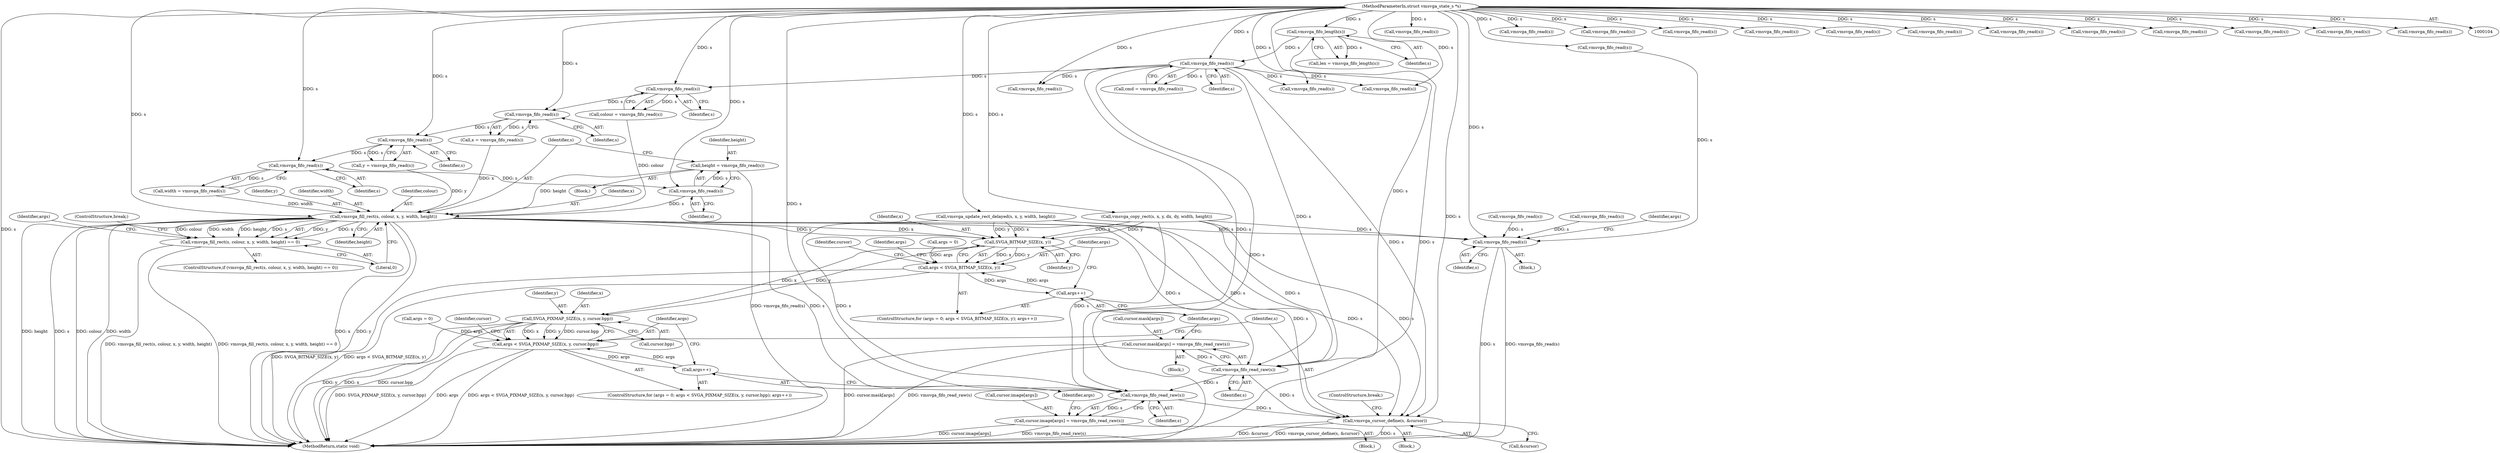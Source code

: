 digraph "0_qemu_167d97a3def77ee2dbf6e908b0ecbfe2103977db@API" {
"1000208" [label="(Call,height = vmsvga_fifo_read(s))"];
"1000210" [label="(Call,vmsvga_fifo_read(s))"];
"1000206" [label="(Call,vmsvga_fifo_read(s))"];
"1000202" [label="(Call,vmsvga_fifo_read(s))"];
"1000198" [label="(Call,vmsvga_fifo_read(s))"];
"1000194" [label="(Call,vmsvga_fifo_read(s))"];
"1000145" [label="(Call,vmsvga_fifo_read(s))"];
"1000125" [label="(Call,vmsvga_fifo_length(s))"];
"1000105" [label="(MethodParameterIn,struct vmsvga_state_s *s)"];
"1000214" [label="(Call,vmsvga_fill_rect(s, colour, x, y, width, height))"];
"1000213" [label="(Call,vmsvga_fill_rect(s, colour, x, y, width, height) == 0)"];
"1000405" [label="(Call,SVGA_BITMAP_SIZE(x, y))"];
"1000403" [label="(Call,args < SVGA_BITMAP_SIZE(x, y))"];
"1000408" [label="(Call,args++)"];
"1000425" [label="(Call,SVGA_PIXMAP_SIZE(x, y, cursor.bpp))"];
"1000423" [label="(Call,args < SVGA_PIXMAP_SIZE(x, y, cursor.bpp))"];
"1000431" [label="(Call,args++)"];
"1000417" [label="(Call,vmsvga_fifo_read_raw(s))"];
"1000411" [label="(Call,cursor.mask[args] = vmsvga_fifo_read_raw(s))"];
"1000440" [label="(Call,vmsvga_fifo_read_raw(s))"];
"1000434" [label="(Call,cursor.image[args] = vmsvga_fifo_read_raw(s))"];
"1000442" [label="(Call,vmsvga_cursor_define(s, &cursor))"];
"1000539" [label="(Call,vmsvga_fifo_read(s))"];
"1000195" [label="(Identifier,s)"];
"1000217" [label="(Identifier,x)"];
"1000440" [label="(Call,vmsvga_fifo_read_raw(s))"];
"1000169" [label="(Call,vmsvga_fifo_read(s))"];
"1000293" [label="(Call,vmsvga_fifo_read(s))"];
"1000218" [label="(Identifier,y)"];
"1000240" [label="(Call,vmsvga_fifo_read(s))"];
"1000161" [label="(Call,vmsvga_fifo_read(s))"];
"1000219" [label="(Identifier,width)"];
"1000404" [label="(Identifier,args)"];
"1000410" [label="(Block,)"];
"1000305" [label="(Call,vmsvga_fifo_read(s))"];
"1000204" [label="(Call,width = vmsvga_fifo_read(s))"];
"1000425" [label="(Call,SVGA_PIXMAP_SIZE(x, y, cursor.bpp))"];
"1000248" [label="(Call,vmsvga_fifo_read(s))"];
"1000329" [label="(Call,vmsvga_fifo_read(s))"];
"1000207" [label="(Identifier,s)"];
"1000420" [label="(Call,args = 0)"];
"1000407" [label="(Identifier,y)"];
"1000147" [label="(Block,)"];
"1000423" [label="(Call,args < SVGA_PIXMAP_SIZE(x, y, cursor.bpp))"];
"1000539" [label="(Call,vmsvga_fifo_read(s))"];
"1000321" [label="(Call,vmsvga_fifo_read(s))"];
"1000203" [label="(Identifier,s)"];
"1000441" [label="(Identifier,s)"];
"1000211" [label="(Identifier,s)"];
"1000432" [label="(Identifier,args)"];
"1000225" [label="(Identifier,args)"];
"1000433" [label="(Block,)"];
"1000323" [label="(Call,vmsvga_fifo_read(s))"];
"1000437" [label="(Identifier,cursor)"];
"1000200" [label="(Call,y = vmsvga_fifo_read(s))"];
"1000444" [label="(Call,&cursor)"];
"1000299" [label="(Call,vmsvga_fifo_read(s))"];
"1000165" [label="(Call,vmsvga_fifo_read(s))"];
"1000221" [label="(Literal,0)"];
"1000199" [label="(Identifier,s)"];
"1000146" [label="(Identifier,s)"];
"1000194" [label="(Call,vmsvga_fifo_read(s))"];
"1000431" [label="(Call,args++)"];
"1000400" [label="(Call,args = 0)"];
"1000417" [label="(Call,vmsvga_fifo_read_raw(s))"];
"1000414" [label="(Identifier,cursor)"];
"1000443" [label="(Identifier,s)"];
"1000446" [label="(ControlStructure,break;)"];
"1000506" [label="(Call,vmsvga_fifo_read(s))"];
"1000206" [label="(Call,vmsvga_fifo_read(s))"];
"1000192" [label="(Call,colour = vmsvga_fifo_read(s))"];
"1000427" [label="(Identifier,y)"];
"1000408" [label="(Call,args++)"];
"1000209" [label="(Identifier,height)"];
"1000411" [label="(Call,cursor.mask[args] = vmsvga_fifo_read_raw(s))"];
"1000145" [label="(Call,vmsvga_fifo_read(s))"];
"1000563" [label="(MethodReturn,static void)"];
"1000252" [label="(Call,vmsvga_fifo_read(s))"];
"1000244" [label="(Call,vmsvga_fifo_read(s))"];
"1000125" [label="(Call,vmsvga_fifo_length(s))"];
"1000424" [label="(Identifier,args)"];
"1000173" [label="(Call,vmsvga_fifo_read(s))"];
"1000412" [label="(Call,cursor.mask[args])"];
"1000215" [label="(Identifier,s)"];
"1000198" [label="(Call,vmsvga_fifo_read(s))"];
"1000105" [label="(MethodParameterIn,struct vmsvga_state_s *s)"];
"1000210" [label="(Call,vmsvga_fifo_read(s))"];
"1000469" [label="(Call,vmsvga_fifo_read(s))"];
"1000126" [label="(Identifier,s)"];
"1000214" [label="(Call,vmsvga_fill_rect(s, colour, x, y, width, height))"];
"1000421" [label="(Identifier,args)"];
"1000403" [label="(Call,args < SVGA_BITMAP_SIZE(x, y))"];
"1000434" [label="(Call,cursor.image[args] = vmsvga_fifo_read_raw(s))"];
"1000220" [label="(Identifier,height)"];
"1000399" [label="(ControlStructure,for (args = 0; args < SVGA_BITMAP_SIZE(x, y); args++))"];
"1000260" [label="(Call,vmsvga_fifo_read(s))"];
"1000175" [label="(Call,vmsvga_update_rect_delayed(s, x, y, width, height))"];
"1000208" [label="(Call,height = vmsvga_fifo_read(s))"];
"1000256" [label="(Call,vmsvga_fifo_read(s))"];
"1000196" [label="(Call,x = vmsvga_fifo_read(s))"];
"1000426" [label="(Identifier,x)"];
"1000216" [label="(Identifier,colour)"];
"1000409" [label="(Identifier,args)"];
"1000538" [label="(Block,)"];
"1000419" [label="(ControlStructure,for (args = 0; args < SVGA_PIXMAP_SIZE(x, y, cursor.bpp); args++))"];
"1000202" [label="(Call,vmsvga_fifo_read(s))"];
"1000406" [label="(Identifier,x)"];
"1000537" [label="(Identifier,args)"];
"1000213" [label="(Call,vmsvga_fill_rect(s, colour, x, y, width, height) == 0)"];
"1000313" [label="(Call,vmsvga_fifo_read(s))"];
"1000405" [label="(Call,SVGA_BITMAP_SIZE(x, y))"];
"1000435" [label="(Call,cursor.image[args])"];
"1000442" [label="(Call,vmsvga_cursor_define(s, &cursor))"];
"1000143" [label="(Call,cmd = vmsvga_fifo_read(s))"];
"1000264" [label="(Call,vmsvga_copy_rect(s, x, y, dx, dy, width, height))"];
"1000428" [label="(Call,cursor.bpp)"];
"1000212" [label="(ControlStructure,if (vmsvga_fill_rect(s, colour, x, y, width, height) == 0))"];
"1000540" [label="(Identifier,s)"];
"1000123" [label="(Call,len = vmsvga_fifo_length(s))"];
"1000223" [label="(ControlStructure,break;)"];
"1000136" [label="(Block,)"];
"1000418" [label="(Identifier,s)"];
"1000208" -> "1000147"  [label="AST: "];
"1000208" -> "1000210"  [label="CFG: "];
"1000209" -> "1000208"  [label="AST: "];
"1000210" -> "1000208"  [label="AST: "];
"1000215" -> "1000208"  [label="CFG: "];
"1000208" -> "1000563"  [label="DDG: vmsvga_fifo_read(s)"];
"1000210" -> "1000208"  [label="DDG: s"];
"1000208" -> "1000214"  [label="DDG: height"];
"1000210" -> "1000211"  [label="CFG: "];
"1000211" -> "1000210"  [label="AST: "];
"1000206" -> "1000210"  [label="DDG: s"];
"1000105" -> "1000210"  [label="DDG: s"];
"1000210" -> "1000214"  [label="DDG: s"];
"1000206" -> "1000204"  [label="AST: "];
"1000206" -> "1000207"  [label="CFG: "];
"1000207" -> "1000206"  [label="AST: "];
"1000204" -> "1000206"  [label="CFG: "];
"1000206" -> "1000204"  [label="DDG: s"];
"1000202" -> "1000206"  [label="DDG: s"];
"1000105" -> "1000206"  [label="DDG: s"];
"1000202" -> "1000200"  [label="AST: "];
"1000202" -> "1000203"  [label="CFG: "];
"1000203" -> "1000202"  [label="AST: "];
"1000200" -> "1000202"  [label="CFG: "];
"1000202" -> "1000200"  [label="DDG: s"];
"1000198" -> "1000202"  [label="DDG: s"];
"1000105" -> "1000202"  [label="DDG: s"];
"1000198" -> "1000196"  [label="AST: "];
"1000198" -> "1000199"  [label="CFG: "];
"1000199" -> "1000198"  [label="AST: "];
"1000196" -> "1000198"  [label="CFG: "];
"1000198" -> "1000196"  [label="DDG: s"];
"1000194" -> "1000198"  [label="DDG: s"];
"1000105" -> "1000198"  [label="DDG: s"];
"1000194" -> "1000192"  [label="AST: "];
"1000194" -> "1000195"  [label="CFG: "];
"1000195" -> "1000194"  [label="AST: "];
"1000192" -> "1000194"  [label="CFG: "];
"1000194" -> "1000192"  [label="DDG: s"];
"1000145" -> "1000194"  [label="DDG: s"];
"1000105" -> "1000194"  [label="DDG: s"];
"1000145" -> "1000143"  [label="AST: "];
"1000145" -> "1000146"  [label="CFG: "];
"1000146" -> "1000145"  [label="AST: "];
"1000143" -> "1000145"  [label="CFG: "];
"1000145" -> "1000563"  [label="DDG: s"];
"1000145" -> "1000143"  [label="DDG: s"];
"1000125" -> "1000145"  [label="DDG: s"];
"1000105" -> "1000145"  [label="DDG: s"];
"1000145" -> "1000161"  [label="DDG: s"];
"1000145" -> "1000240"  [label="DDG: s"];
"1000145" -> "1000293"  [label="DDG: s"];
"1000145" -> "1000417"  [label="DDG: s"];
"1000145" -> "1000440"  [label="DDG: s"];
"1000145" -> "1000442"  [label="DDG: s"];
"1000125" -> "1000123"  [label="AST: "];
"1000125" -> "1000126"  [label="CFG: "];
"1000126" -> "1000125"  [label="AST: "];
"1000123" -> "1000125"  [label="CFG: "];
"1000125" -> "1000563"  [label="DDG: s"];
"1000125" -> "1000123"  [label="DDG: s"];
"1000105" -> "1000125"  [label="DDG: s"];
"1000105" -> "1000104"  [label="AST: "];
"1000105" -> "1000563"  [label="DDG: s"];
"1000105" -> "1000161"  [label="DDG: s"];
"1000105" -> "1000165"  [label="DDG: s"];
"1000105" -> "1000169"  [label="DDG: s"];
"1000105" -> "1000173"  [label="DDG: s"];
"1000105" -> "1000175"  [label="DDG: s"];
"1000105" -> "1000214"  [label="DDG: s"];
"1000105" -> "1000240"  [label="DDG: s"];
"1000105" -> "1000244"  [label="DDG: s"];
"1000105" -> "1000248"  [label="DDG: s"];
"1000105" -> "1000252"  [label="DDG: s"];
"1000105" -> "1000256"  [label="DDG: s"];
"1000105" -> "1000260"  [label="DDG: s"];
"1000105" -> "1000264"  [label="DDG: s"];
"1000105" -> "1000293"  [label="DDG: s"];
"1000105" -> "1000299"  [label="DDG: s"];
"1000105" -> "1000305"  [label="DDG: s"];
"1000105" -> "1000313"  [label="DDG: s"];
"1000105" -> "1000321"  [label="DDG: s"];
"1000105" -> "1000323"  [label="DDG: s"];
"1000105" -> "1000329"  [label="DDG: s"];
"1000105" -> "1000417"  [label="DDG: s"];
"1000105" -> "1000440"  [label="DDG: s"];
"1000105" -> "1000442"  [label="DDG: s"];
"1000105" -> "1000539"  [label="DDG: s"];
"1000214" -> "1000213"  [label="AST: "];
"1000214" -> "1000220"  [label="CFG: "];
"1000215" -> "1000214"  [label="AST: "];
"1000216" -> "1000214"  [label="AST: "];
"1000217" -> "1000214"  [label="AST: "];
"1000218" -> "1000214"  [label="AST: "];
"1000219" -> "1000214"  [label="AST: "];
"1000220" -> "1000214"  [label="AST: "];
"1000221" -> "1000214"  [label="CFG: "];
"1000214" -> "1000563"  [label="DDG: colour"];
"1000214" -> "1000563"  [label="DDG: width"];
"1000214" -> "1000563"  [label="DDG: x"];
"1000214" -> "1000563"  [label="DDG: y"];
"1000214" -> "1000563"  [label="DDG: height"];
"1000214" -> "1000563"  [label="DDG: s"];
"1000214" -> "1000213"  [label="DDG: y"];
"1000214" -> "1000213"  [label="DDG: x"];
"1000214" -> "1000213"  [label="DDG: colour"];
"1000214" -> "1000213"  [label="DDG: width"];
"1000214" -> "1000213"  [label="DDG: height"];
"1000214" -> "1000213"  [label="DDG: s"];
"1000192" -> "1000214"  [label="DDG: colour"];
"1000196" -> "1000214"  [label="DDG: x"];
"1000200" -> "1000214"  [label="DDG: y"];
"1000204" -> "1000214"  [label="DDG: width"];
"1000214" -> "1000405"  [label="DDG: x"];
"1000214" -> "1000405"  [label="DDG: y"];
"1000214" -> "1000417"  [label="DDG: s"];
"1000214" -> "1000440"  [label="DDG: s"];
"1000214" -> "1000442"  [label="DDG: s"];
"1000214" -> "1000539"  [label="DDG: s"];
"1000213" -> "1000212"  [label="AST: "];
"1000213" -> "1000221"  [label="CFG: "];
"1000221" -> "1000213"  [label="AST: "];
"1000223" -> "1000213"  [label="CFG: "];
"1000225" -> "1000213"  [label="CFG: "];
"1000213" -> "1000563"  [label="DDG: vmsvga_fill_rect(s, colour, x, y, width, height)"];
"1000213" -> "1000563"  [label="DDG: vmsvga_fill_rect(s, colour, x, y, width, height) == 0"];
"1000405" -> "1000403"  [label="AST: "];
"1000405" -> "1000407"  [label="CFG: "];
"1000406" -> "1000405"  [label="AST: "];
"1000407" -> "1000405"  [label="AST: "];
"1000403" -> "1000405"  [label="CFG: "];
"1000405" -> "1000403"  [label="DDG: x"];
"1000405" -> "1000403"  [label="DDG: y"];
"1000264" -> "1000405"  [label="DDG: x"];
"1000264" -> "1000405"  [label="DDG: y"];
"1000175" -> "1000405"  [label="DDG: x"];
"1000175" -> "1000405"  [label="DDG: y"];
"1000405" -> "1000425"  [label="DDG: x"];
"1000405" -> "1000425"  [label="DDG: y"];
"1000403" -> "1000399"  [label="AST: "];
"1000404" -> "1000403"  [label="AST: "];
"1000414" -> "1000403"  [label="CFG: "];
"1000421" -> "1000403"  [label="CFG: "];
"1000403" -> "1000563"  [label="DDG: SVGA_BITMAP_SIZE(x, y)"];
"1000403" -> "1000563"  [label="DDG: args < SVGA_BITMAP_SIZE(x, y)"];
"1000408" -> "1000403"  [label="DDG: args"];
"1000400" -> "1000403"  [label="DDG: args"];
"1000403" -> "1000408"  [label="DDG: args"];
"1000408" -> "1000399"  [label="AST: "];
"1000408" -> "1000409"  [label="CFG: "];
"1000409" -> "1000408"  [label="AST: "];
"1000404" -> "1000408"  [label="CFG: "];
"1000425" -> "1000423"  [label="AST: "];
"1000425" -> "1000428"  [label="CFG: "];
"1000426" -> "1000425"  [label="AST: "];
"1000427" -> "1000425"  [label="AST: "];
"1000428" -> "1000425"  [label="AST: "];
"1000423" -> "1000425"  [label="CFG: "];
"1000425" -> "1000563"  [label="DDG: cursor.bpp"];
"1000425" -> "1000563"  [label="DDG: y"];
"1000425" -> "1000563"  [label="DDG: x"];
"1000425" -> "1000423"  [label="DDG: x"];
"1000425" -> "1000423"  [label="DDG: y"];
"1000425" -> "1000423"  [label="DDG: cursor.bpp"];
"1000423" -> "1000419"  [label="AST: "];
"1000424" -> "1000423"  [label="AST: "];
"1000437" -> "1000423"  [label="CFG: "];
"1000443" -> "1000423"  [label="CFG: "];
"1000423" -> "1000563"  [label="DDG: args < SVGA_PIXMAP_SIZE(x, y, cursor.bpp)"];
"1000423" -> "1000563"  [label="DDG: SVGA_PIXMAP_SIZE(x, y, cursor.bpp)"];
"1000423" -> "1000563"  [label="DDG: args"];
"1000431" -> "1000423"  [label="DDG: args"];
"1000420" -> "1000423"  [label="DDG: args"];
"1000423" -> "1000431"  [label="DDG: args"];
"1000431" -> "1000419"  [label="AST: "];
"1000431" -> "1000432"  [label="CFG: "];
"1000432" -> "1000431"  [label="AST: "];
"1000424" -> "1000431"  [label="CFG: "];
"1000417" -> "1000411"  [label="AST: "];
"1000417" -> "1000418"  [label="CFG: "];
"1000418" -> "1000417"  [label="AST: "];
"1000411" -> "1000417"  [label="CFG: "];
"1000417" -> "1000411"  [label="DDG: s"];
"1000264" -> "1000417"  [label="DDG: s"];
"1000175" -> "1000417"  [label="DDG: s"];
"1000417" -> "1000440"  [label="DDG: s"];
"1000417" -> "1000442"  [label="DDG: s"];
"1000411" -> "1000410"  [label="AST: "];
"1000412" -> "1000411"  [label="AST: "];
"1000409" -> "1000411"  [label="CFG: "];
"1000411" -> "1000563"  [label="DDG: cursor.mask[args]"];
"1000411" -> "1000563"  [label="DDG: vmsvga_fifo_read_raw(s)"];
"1000440" -> "1000434"  [label="AST: "];
"1000440" -> "1000441"  [label="CFG: "];
"1000441" -> "1000440"  [label="AST: "];
"1000434" -> "1000440"  [label="CFG: "];
"1000440" -> "1000434"  [label="DDG: s"];
"1000264" -> "1000440"  [label="DDG: s"];
"1000175" -> "1000440"  [label="DDG: s"];
"1000440" -> "1000442"  [label="DDG: s"];
"1000434" -> "1000433"  [label="AST: "];
"1000435" -> "1000434"  [label="AST: "];
"1000432" -> "1000434"  [label="CFG: "];
"1000434" -> "1000563"  [label="DDG: vmsvga_fifo_read_raw(s)"];
"1000434" -> "1000563"  [label="DDG: cursor.image[args]"];
"1000442" -> "1000136"  [label="AST: "];
"1000442" -> "1000444"  [label="CFG: "];
"1000443" -> "1000442"  [label="AST: "];
"1000444" -> "1000442"  [label="AST: "];
"1000446" -> "1000442"  [label="CFG: "];
"1000442" -> "1000563"  [label="DDG: vmsvga_cursor_define(s, &cursor)"];
"1000442" -> "1000563"  [label="DDG: s"];
"1000442" -> "1000563"  [label="DDG: &cursor"];
"1000264" -> "1000442"  [label="DDG: s"];
"1000175" -> "1000442"  [label="DDG: s"];
"1000539" -> "1000538"  [label="AST: "];
"1000539" -> "1000540"  [label="CFG: "];
"1000540" -> "1000539"  [label="AST: "];
"1000537" -> "1000539"  [label="CFG: "];
"1000539" -> "1000563"  [label="DDG: s"];
"1000539" -> "1000563"  [label="DDG: vmsvga_fifo_read(s)"];
"1000506" -> "1000539"  [label="DDG: s"];
"1000264" -> "1000539"  [label="DDG: s"];
"1000329" -> "1000539"  [label="DDG: s"];
"1000469" -> "1000539"  [label="DDG: s"];
}
